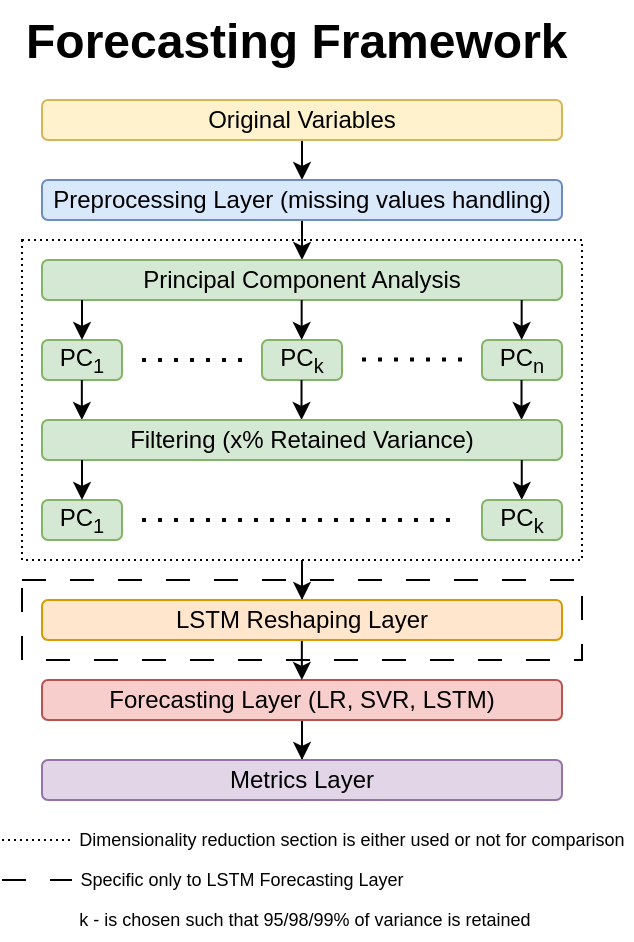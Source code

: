 <mxfile version="26.0.14">
  <diagram name="Page-1" id="6omzIt5ZalCPaTLZVX9T">
    <mxGraphModel dx="989" dy="532" grid="1" gridSize="10" guides="1" tooltips="1" connect="1" arrows="1" fold="1" page="1" pageScale="1" pageWidth="827" pageHeight="1169" math="0" shadow="0">
      <root>
        <mxCell id="0" />
        <mxCell id="1" parent="0" />
        <mxCell id="FAsdpCJdep6tZkefujxq-3" style="edgeStyle=orthogonalEdgeStyle;rounded=0;orthogonalLoop=1;jettySize=auto;html=1;exitX=0.5;exitY=1;exitDx=0;exitDy=0;entryX=0.5;entryY=0;entryDx=0;entryDy=0;" edge="1" parent="1" source="FAsdpCJdep6tZkefujxq-1" target="FAsdpCJdep6tZkefujxq-2">
          <mxGeometry relative="1" as="geometry" />
        </mxCell>
        <mxCell id="FAsdpCJdep6tZkefujxq-1" value="Original Variables" style="rounded=1;whiteSpace=wrap;html=1;fillColor=#fff2cc;strokeColor=#d6b656;" vertex="1" parent="1">
          <mxGeometry x="240" y="80" width="260" height="20" as="geometry" />
        </mxCell>
        <mxCell id="FAsdpCJdep6tZkefujxq-8" style="edgeStyle=orthogonalEdgeStyle;rounded=0;orthogonalLoop=1;jettySize=auto;html=1;exitX=0.5;exitY=1;exitDx=0;exitDy=0;entryX=0.5;entryY=0;entryDx=0;entryDy=0;" edge="1" parent="1" source="FAsdpCJdep6tZkefujxq-2" target="FAsdpCJdep6tZkefujxq-6">
          <mxGeometry relative="1" as="geometry" />
        </mxCell>
        <mxCell id="FAsdpCJdep6tZkefujxq-2" value="Preprocessing Layer (missing values handling)" style="rounded=1;whiteSpace=wrap;html=1;fillColor=#dae8fc;strokeColor=#6c8ebf;" vertex="1" parent="1">
          <mxGeometry x="240" y="120" width="260" height="20" as="geometry" />
        </mxCell>
        <mxCell id="FAsdpCJdep6tZkefujxq-6" value="Principal Component Analysis" style="rounded=1;whiteSpace=wrap;html=1;fillColor=#d5e8d4;strokeColor=#82b366;" vertex="1" parent="1">
          <mxGeometry x="240" y="160" width="260" height="20" as="geometry" />
        </mxCell>
        <mxCell id="FAsdpCJdep6tZkefujxq-9" value="&lt;p class=&quot;MsoNormal&quot;&gt;PC&lt;sub&gt;1&lt;/sub&gt;&lt;/p&gt;" style="rounded=1;whiteSpace=wrap;html=1;fillColor=#d5e8d4;strokeColor=#82b366;" vertex="1" parent="1">
          <mxGeometry x="240" y="200" width="40" height="20" as="geometry" />
        </mxCell>
        <mxCell id="FAsdpCJdep6tZkefujxq-13" value="&lt;p class=&quot;MsoNormal&quot;&gt;PC&lt;sub&gt;n&lt;/sub&gt;&lt;/p&gt;" style="rounded=1;whiteSpace=wrap;html=1;fillColor=#d5e8d4;strokeColor=#82b366;" vertex="1" parent="1">
          <mxGeometry x="460" y="200" width="40" height="20" as="geometry" />
        </mxCell>
        <mxCell id="FAsdpCJdep6tZkefujxq-16" value="&lt;p class=&quot;MsoNormal&quot;&gt;PC&lt;sub&gt;k&lt;/sub&gt;&lt;/p&gt;" style="rounded=1;whiteSpace=wrap;html=1;fillColor=#d5e8d4;strokeColor=#82b366;" vertex="1" parent="1">
          <mxGeometry x="350" y="200" width="40" height="20" as="geometry" />
        </mxCell>
        <mxCell id="FAsdpCJdep6tZkefujxq-17" value="" style="endArrow=none;dashed=1;html=1;dashPattern=1 3;strokeWidth=2;rounded=0;" edge="1" parent="1">
          <mxGeometry width="50" height="50" relative="1" as="geometry">
            <mxPoint x="290" y="210" as="sourcePoint" />
            <mxPoint x="340" y="210" as="targetPoint" />
          </mxGeometry>
        </mxCell>
        <mxCell id="FAsdpCJdep6tZkefujxq-18" value="" style="endArrow=none;dashed=1;html=1;dashPattern=1 3;strokeWidth=2;rounded=0;" edge="1" parent="1">
          <mxGeometry width="50" height="50" relative="1" as="geometry">
            <mxPoint x="400" y="209.76" as="sourcePoint" />
            <mxPoint x="450" y="209.76" as="targetPoint" />
          </mxGeometry>
        </mxCell>
        <mxCell id="FAsdpCJdep6tZkefujxq-46" style="edgeStyle=orthogonalEdgeStyle;rounded=0;orthogonalLoop=1;jettySize=auto;html=1;" edge="1" parent="1" source="FAsdpCJdep6tZkefujxq-20" target="FAsdpCJdep6tZkefujxq-45">
          <mxGeometry relative="1" as="geometry" />
        </mxCell>
        <mxCell id="FAsdpCJdep6tZkefujxq-20" value="" style="rounded=0;whiteSpace=wrap;html=1;fillColor=none;dashed=1;dashPattern=1 2;" vertex="1" parent="1">
          <mxGeometry x="230" y="150" width="280" height="160" as="geometry" />
        </mxCell>
        <mxCell id="FAsdpCJdep6tZkefujxq-19" value="&lt;h1 style=&quot;margin-top: 0px;&quot;&gt;Forecasting Framework&lt;/h1&gt;" style="text;html=1;whiteSpace=wrap;overflow=hidden;rounded=0;" vertex="1" parent="1">
          <mxGeometry x="230" y="30" width="280" height="50" as="geometry" />
        </mxCell>
        <mxCell id="FAsdpCJdep6tZkefujxq-23" value="" style="endArrow=classic;html=1;rounded=0;entryX=0.5;entryY=0;entryDx=0;entryDy=0;" edge="1" parent="1" target="FAsdpCJdep6tZkefujxq-9">
          <mxGeometry width="50" height="50" relative="1" as="geometry">
            <mxPoint x="260" y="180" as="sourcePoint" />
            <mxPoint x="370" y="170" as="targetPoint" />
          </mxGeometry>
        </mxCell>
        <mxCell id="FAsdpCJdep6tZkefujxq-24" value="" style="endArrow=classic;html=1;rounded=0;entryX=0.5;entryY=0;entryDx=0;entryDy=0;" edge="1" parent="1">
          <mxGeometry width="50" height="50" relative="1" as="geometry">
            <mxPoint x="369.83" y="180" as="sourcePoint" />
            <mxPoint x="369.83" y="200" as="targetPoint" />
          </mxGeometry>
        </mxCell>
        <mxCell id="FAsdpCJdep6tZkefujxq-25" value="" style="endArrow=classic;html=1;rounded=0;entryX=0.5;entryY=0;entryDx=0;entryDy=0;" edge="1" parent="1">
          <mxGeometry width="50" height="50" relative="1" as="geometry">
            <mxPoint x="479.83" y="180" as="sourcePoint" />
            <mxPoint x="479.83" y="200" as="targetPoint" />
          </mxGeometry>
        </mxCell>
        <mxCell id="FAsdpCJdep6tZkefujxq-31" value="" style="endArrow=classic;html=1;rounded=0;entryX=0.5;entryY=0;entryDx=0;entryDy=0;" edge="1" parent="1">
          <mxGeometry width="50" height="50" relative="1" as="geometry">
            <mxPoint x="259.92" y="220" as="sourcePoint" />
            <mxPoint x="259.92" y="240" as="targetPoint" />
          </mxGeometry>
        </mxCell>
        <mxCell id="FAsdpCJdep6tZkefujxq-32" value="" style="endArrow=classic;html=1;rounded=0;entryX=0.5;entryY=0;entryDx=0;entryDy=0;" edge="1" parent="1">
          <mxGeometry width="50" height="50" relative="1" as="geometry">
            <mxPoint x="369.76" y="220" as="sourcePoint" />
            <mxPoint x="369.76" y="240" as="targetPoint" />
          </mxGeometry>
        </mxCell>
        <mxCell id="FAsdpCJdep6tZkefujxq-33" value="" style="endArrow=classic;html=1;rounded=0;entryX=0.5;entryY=0;entryDx=0;entryDy=0;" edge="1" parent="1">
          <mxGeometry width="50" height="50" relative="1" as="geometry">
            <mxPoint x="479.76" y="220" as="sourcePoint" />
            <mxPoint x="479.76" y="240" as="targetPoint" />
          </mxGeometry>
        </mxCell>
        <mxCell id="FAsdpCJdep6tZkefujxq-35" value="Filtering (x% Retained Variance)" style="rounded=1;whiteSpace=wrap;html=1;fillColor=#d5e8d4;strokeColor=#82b366;" vertex="1" parent="1">
          <mxGeometry x="240" y="240" width="260" height="20" as="geometry" />
        </mxCell>
        <mxCell id="FAsdpCJdep6tZkefujxq-36" value="" style="endArrow=classic;html=1;rounded=0;entryX=0.5;entryY=0;entryDx=0;entryDy=0;" edge="1" parent="1">
          <mxGeometry width="50" height="50" relative="1" as="geometry">
            <mxPoint x="479.88" y="260" as="sourcePoint" />
            <mxPoint x="479.88" y="280" as="targetPoint" />
          </mxGeometry>
        </mxCell>
        <mxCell id="FAsdpCJdep6tZkefujxq-37" value="&lt;p class=&quot;MsoNormal&quot;&gt;PC&lt;sub&gt;k&lt;/sub&gt;&lt;/p&gt;" style="rounded=1;whiteSpace=wrap;html=1;fillColor=#d5e8d4;strokeColor=#82b366;" vertex="1" parent="1">
          <mxGeometry x="460" y="280" width="40" height="20" as="geometry" />
        </mxCell>
        <mxCell id="FAsdpCJdep6tZkefujxq-38" value="" style="endArrow=none;dashed=1;html=1;dashPattern=1 3;strokeWidth=2;rounded=0;" edge="1" parent="1">
          <mxGeometry width="50" height="50" relative="1" as="geometry">
            <mxPoint x="290" y="290" as="sourcePoint" />
            <mxPoint x="450" y="290" as="targetPoint" />
          </mxGeometry>
        </mxCell>
        <mxCell id="FAsdpCJdep6tZkefujxq-39" value="&lt;p class=&quot;MsoNormal&quot;&gt;PC&lt;sub&gt;1&lt;/sub&gt;&lt;/p&gt;" style="rounded=1;whiteSpace=wrap;html=1;fillColor=#d5e8d4;strokeColor=#82b366;" vertex="1" parent="1">
          <mxGeometry x="240" y="280" width="40" height="20" as="geometry" />
        </mxCell>
        <mxCell id="FAsdpCJdep6tZkefujxq-40" value="" style="endArrow=classic;html=1;rounded=0;entryX=0.5;entryY=0;entryDx=0;entryDy=0;" edge="1" target="FAsdpCJdep6tZkefujxq-39" parent="1">
          <mxGeometry width="50" height="50" relative="1" as="geometry">
            <mxPoint x="260" y="260" as="sourcePoint" />
            <mxPoint x="370" y="250" as="targetPoint" />
          </mxGeometry>
        </mxCell>
        <mxCell id="FAsdpCJdep6tZkefujxq-44" style="edgeStyle=orthogonalEdgeStyle;rounded=0;orthogonalLoop=1;jettySize=auto;html=1;" edge="1" parent="1" source="FAsdpCJdep6tZkefujxq-41" target="FAsdpCJdep6tZkefujxq-43">
          <mxGeometry relative="1" as="geometry" />
        </mxCell>
        <mxCell id="FAsdpCJdep6tZkefujxq-41" value="Forecasting Layer (LR, SVR, LSTM)" style="rounded=1;whiteSpace=wrap;html=1;fillColor=#f8cecc;strokeColor=#b85450;" vertex="1" parent="1">
          <mxGeometry x="240" y="370" width="260" height="20" as="geometry" />
        </mxCell>
        <mxCell id="FAsdpCJdep6tZkefujxq-42" style="edgeStyle=orthogonalEdgeStyle;rounded=0;orthogonalLoop=1;jettySize=auto;html=1;exitX=0.5;exitY=1;exitDx=0;exitDy=0;entryX=0.5;entryY=0;entryDx=0;entryDy=0;" edge="1" parent="1">
          <mxGeometry relative="1" as="geometry">
            <mxPoint x="369.92" y="350" as="sourcePoint" />
            <mxPoint x="369.92" y="370" as="targetPoint" />
          </mxGeometry>
        </mxCell>
        <mxCell id="FAsdpCJdep6tZkefujxq-43" value="Metrics Layer" style="rounded=1;whiteSpace=wrap;html=1;fillColor=#e1d5e7;strokeColor=#9673a6;" vertex="1" parent="1">
          <mxGeometry x="240" y="410" width="260" height="20" as="geometry" />
        </mxCell>
        <mxCell id="FAsdpCJdep6tZkefujxq-45" value="LSTM Reshaping Layer" style="rounded=1;whiteSpace=wrap;html=1;fillColor=#ffe6cc;strokeColor=#d79b00;" vertex="1" parent="1">
          <mxGeometry x="240" y="330" width="260" height="20" as="geometry" />
        </mxCell>
        <mxCell id="FAsdpCJdep6tZkefujxq-48" value="" style="rounded=0;whiteSpace=wrap;html=1;fillColor=none;dashed=1;dashPattern=12 12;" vertex="1" parent="1">
          <mxGeometry x="230" y="320" width="280" height="40" as="geometry" />
        </mxCell>
        <mxCell id="FAsdpCJdep6tZkefujxq-49" value="" style="endArrow=none;html=1;rounded=0;dashed=1;dashPattern=1 2;" edge="1" parent="1">
          <mxGeometry width="50" height="50" relative="1" as="geometry">
            <mxPoint x="220" y="450" as="sourcePoint" />
            <mxPoint x="255" y="450" as="targetPoint" />
          </mxGeometry>
        </mxCell>
        <mxCell id="FAsdpCJdep6tZkefujxq-50" value="" style="endArrow=none;html=1;rounded=0;dashed=1;dashPattern=12 12;" edge="1" parent="1">
          <mxGeometry width="50" height="50" relative="1" as="geometry">
            <mxPoint x="220" y="470" as="sourcePoint" />
            <mxPoint x="255" y="470" as="targetPoint" />
          </mxGeometry>
        </mxCell>
        <mxCell id="FAsdpCJdep6tZkefujxq-52" value="Dimensionality reduction section is either used or not for comparison" style="text;html=1;align=center;verticalAlign=middle;whiteSpace=wrap;rounded=0;fontSize=9;" vertex="1" parent="1">
          <mxGeometry x="255" y="440" width="280" height="20" as="geometry" />
        </mxCell>
        <mxCell id="FAsdpCJdep6tZkefujxq-53" value="Specific only to LSTM Forecasting Layer" style="text;html=1;align=center;verticalAlign=middle;whiteSpace=wrap;rounded=0;fontSize=9;" vertex="1" parent="1">
          <mxGeometry x="255" y="460" width="170" height="20" as="geometry" />
        </mxCell>
        <mxCell id="FAsdpCJdep6tZkefujxq-55" value="k - is chosen such that 95/98/99% of variance is retained" style="text;html=1;align=center;verticalAlign=middle;whiteSpace=wrap;rounded=0;fontSize=9;" vertex="1" parent="1">
          <mxGeometry x="255" y="480" width="232.5" height="20" as="geometry" />
        </mxCell>
      </root>
    </mxGraphModel>
  </diagram>
</mxfile>
